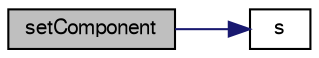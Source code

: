 digraph "setComponent"
{
  bgcolor="transparent";
  edge [fontname="FreeSans",fontsize="10",labelfontname="FreeSans",labelfontsize="10"];
  node [fontname="FreeSans",fontsize="10",shape=record];
  rankdir="LR";
  Node2290 [label="setComponent",height=0.2,width=0.4,color="black", fillcolor="grey75", style="filled", fontcolor="black"];
  Node2290 -> Node2291 [color="midnightblue",fontsize="10",style="solid",fontname="FreeSans"];
  Node2291 [label="s",height=0.2,width=0.4,color="black",URL="$a18905.html#abb9c4233033fad2ad0206cd4adad3b9f"];
}
